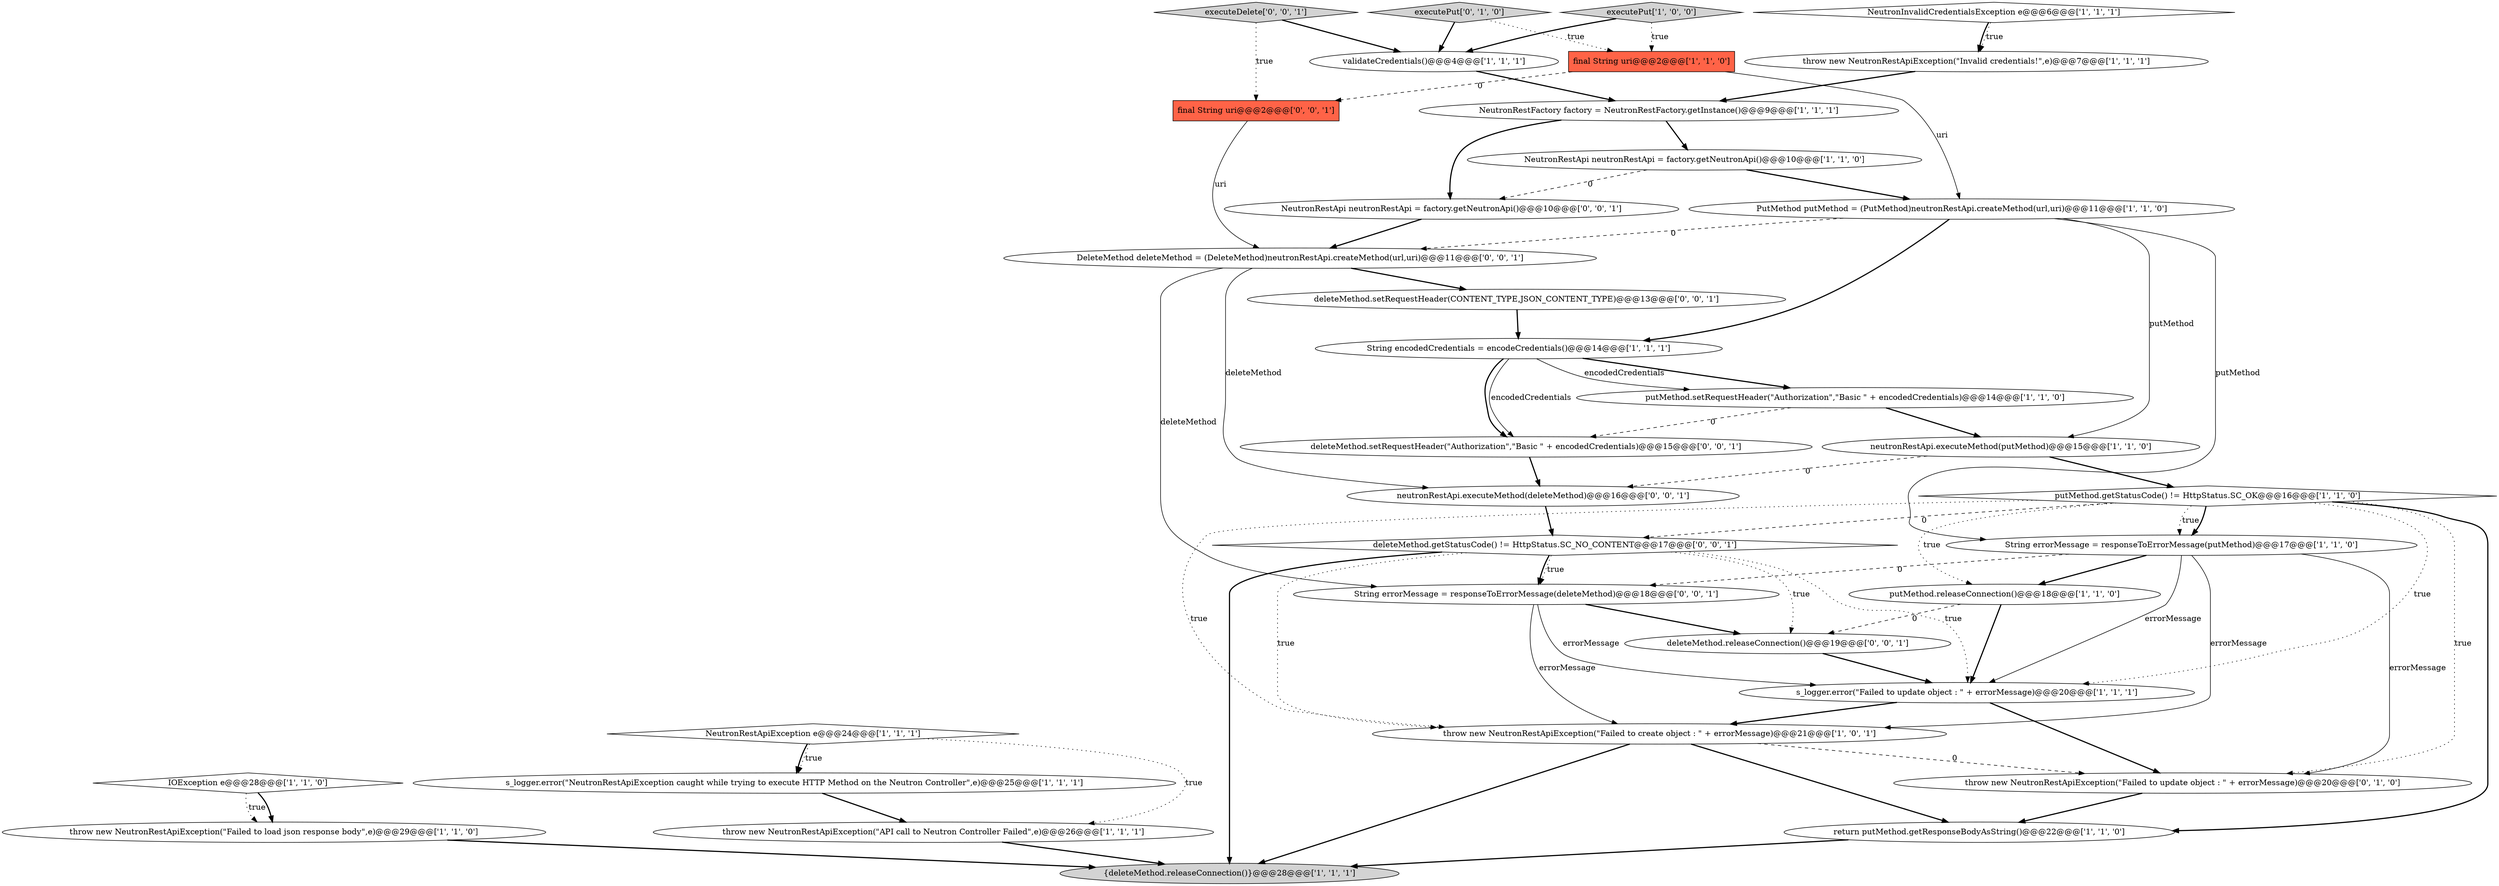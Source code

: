 digraph {
29 [style = filled, label = "final String uri@@@2@@@['0', '0', '1']", fillcolor = tomato, shape = box image = "AAA0AAABBB3BBB"];
27 [style = filled, label = "deleteMethod.setRequestHeader(\"Authorization\",\"Basic \" + encodedCredentials)@@@15@@@['0', '0', '1']", fillcolor = white, shape = ellipse image = "AAA0AAABBB3BBB"];
5 [style = filled, label = "String encodedCredentials = encodeCredentials()@@@14@@@['1', '1', '1']", fillcolor = white, shape = ellipse image = "AAA0AAABBB1BBB"];
8 [style = filled, label = "neutronRestApi.executeMethod(putMethod)@@@15@@@['1', '1', '0']", fillcolor = white, shape = ellipse image = "AAA0AAABBB1BBB"];
31 [style = filled, label = "deleteMethod.releaseConnection()@@@19@@@['0', '0', '1']", fillcolor = white, shape = ellipse image = "AAA0AAABBB3BBB"];
16 [style = filled, label = "final String uri@@@2@@@['1', '1', '0']", fillcolor = tomato, shape = box image = "AAA0AAABBB1BBB"];
20 [style = filled, label = "putMethod.setRequestHeader(\"Authorization\",\"Basic \" + encodedCredentials)@@@14@@@['1', '1', '0']", fillcolor = white, shape = ellipse image = "AAA0AAABBB1BBB"];
4 [style = filled, label = "throw new NeutronRestApiException(\"Invalid credentials!\",e)@@@7@@@['1', '1', '1']", fillcolor = white, shape = ellipse image = "AAA0AAABBB1BBB"];
23 [style = filled, label = "executePut['0', '1', '0']", fillcolor = lightgray, shape = diamond image = "AAA0AAABBB2BBB"];
1 [style = filled, label = "throw new NeutronRestApiException(\"Failed to load json response body\",e)@@@29@@@['1', '1', '0']", fillcolor = white, shape = ellipse image = "AAA0AAABBB1BBB"];
24 [style = filled, label = "throw new NeutronRestApiException(\"Failed to update object : \" + errorMessage)@@@20@@@['0', '1', '0']", fillcolor = white, shape = ellipse image = "AAA1AAABBB2BBB"];
9 [style = filled, label = "{deleteMethod.releaseConnection()}@@@28@@@['1', '1', '1']", fillcolor = lightgray, shape = ellipse image = "AAA0AAABBB1BBB"];
3 [style = filled, label = "return putMethod.getResponseBodyAsString()@@@22@@@['1', '1', '0']", fillcolor = white, shape = ellipse image = "AAA0AAABBB1BBB"];
21 [style = filled, label = "s_logger.error(\"Failed to update object : \" + errorMessage)@@@20@@@['1', '1', '1']", fillcolor = white, shape = ellipse image = "AAA0AAABBB1BBB"];
13 [style = filled, label = "putMethod.releaseConnection()@@@18@@@['1', '1', '0']", fillcolor = white, shape = ellipse image = "AAA0AAABBB1BBB"];
18 [style = filled, label = "String errorMessage = responseToErrorMessage(putMethod)@@@17@@@['1', '1', '0']", fillcolor = white, shape = ellipse image = "AAA0AAABBB1BBB"];
33 [style = filled, label = "DeleteMethod deleteMethod = (DeleteMethod)neutronRestApi.createMethod(url,uri)@@@11@@@['0', '0', '1']", fillcolor = white, shape = ellipse image = "AAA0AAABBB3BBB"];
11 [style = filled, label = "NeutronRestApi neutronRestApi = factory.getNeutronApi()@@@10@@@['1', '1', '0']", fillcolor = white, shape = ellipse image = "AAA0AAABBB1BBB"];
2 [style = filled, label = "throw new NeutronRestApiException(\"API call to Neutron Controller Failed\",e)@@@26@@@['1', '1', '1']", fillcolor = white, shape = ellipse image = "AAA0AAABBB1BBB"];
32 [style = filled, label = "NeutronRestApi neutronRestApi = factory.getNeutronApi()@@@10@@@['0', '0', '1']", fillcolor = white, shape = ellipse image = "AAA0AAABBB3BBB"];
34 [style = filled, label = "neutronRestApi.executeMethod(deleteMethod)@@@16@@@['0', '0', '1']", fillcolor = white, shape = ellipse image = "AAA0AAABBB3BBB"];
0 [style = filled, label = "s_logger.error(\"NeutronRestApiException caught while trying to execute HTTP Method on the Neutron Controller\",e)@@@25@@@['1', '1', '1']", fillcolor = white, shape = ellipse image = "AAA0AAABBB1BBB"];
25 [style = filled, label = "deleteMethod.setRequestHeader(CONTENT_TYPE,JSON_CONTENT_TYPE)@@@13@@@['0', '0', '1']", fillcolor = white, shape = ellipse image = "AAA0AAABBB3BBB"];
15 [style = filled, label = "validateCredentials()@@@4@@@['1', '1', '1']", fillcolor = white, shape = ellipse image = "AAA0AAABBB1BBB"];
30 [style = filled, label = "executeDelete['0', '0', '1']", fillcolor = lightgray, shape = diamond image = "AAA0AAABBB3BBB"];
17 [style = filled, label = "NeutronRestApiException e@@@24@@@['1', '1', '1']", fillcolor = white, shape = diamond image = "AAA0AAABBB1BBB"];
10 [style = filled, label = "throw new NeutronRestApiException(\"Failed to create object : \" + errorMessage)@@@21@@@['1', '0', '1']", fillcolor = white, shape = ellipse image = "AAA0AAABBB1BBB"];
7 [style = filled, label = "NeutronRestFactory factory = NeutronRestFactory.getInstance()@@@9@@@['1', '1', '1']", fillcolor = white, shape = ellipse image = "AAA0AAABBB1BBB"];
28 [style = filled, label = "String errorMessage = responseToErrorMessage(deleteMethod)@@@18@@@['0', '0', '1']", fillcolor = white, shape = ellipse image = "AAA0AAABBB3BBB"];
26 [style = filled, label = "deleteMethod.getStatusCode() != HttpStatus.SC_NO_CONTENT@@@17@@@['0', '0', '1']", fillcolor = white, shape = diamond image = "AAA0AAABBB3BBB"];
12 [style = filled, label = "PutMethod putMethod = (PutMethod)neutronRestApi.createMethod(url,uri)@@@11@@@['1', '1', '0']", fillcolor = white, shape = ellipse image = "AAA0AAABBB1BBB"];
14 [style = filled, label = "executePut['1', '0', '0']", fillcolor = lightgray, shape = diamond image = "AAA0AAABBB1BBB"];
19 [style = filled, label = "putMethod.getStatusCode() != HttpStatus.SC_OK@@@16@@@['1', '1', '0']", fillcolor = white, shape = diamond image = "AAA0AAABBB1BBB"];
6 [style = filled, label = "NeutronInvalidCredentialsException e@@@6@@@['1', '1', '1']", fillcolor = white, shape = diamond image = "AAA0AAABBB1BBB"];
22 [style = filled, label = "IOException e@@@28@@@['1', '1', '0']", fillcolor = white, shape = diamond image = "AAA0AAABBB1BBB"];
31->21 [style = bold, label=""];
19->3 [style = bold, label=""];
28->31 [style = bold, label=""];
19->21 [style = dotted, label="true"];
11->32 [style = dashed, label="0"];
12->33 [style = dashed, label="0"];
4->7 [style = bold, label=""];
11->12 [style = bold, label=""];
8->19 [style = bold, label=""];
6->4 [style = bold, label=""];
1->9 [style = bold, label=""];
23->15 [style = bold, label=""];
19->13 [style = dotted, label="true"];
17->0 [style = dotted, label="true"];
26->28 [style = dotted, label="true"];
13->21 [style = bold, label=""];
26->21 [style = dotted, label="true"];
30->15 [style = bold, label=""];
19->24 [style = dotted, label="true"];
10->9 [style = bold, label=""];
12->8 [style = solid, label="putMethod"];
28->21 [style = solid, label="errorMessage"];
18->13 [style = bold, label=""];
14->16 [style = dotted, label="true"];
20->8 [style = bold, label=""];
13->31 [style = dashed, label="0"];
19->10 [style = dotted, label="true"];
18->28 [style = dashed, label="0"];
30->29 [style = dotted, label="true"];
21->24 [style = bold, label=""];
7->11 [style = bold, label=""];
15->7 [style = bold, label=""];
26->9 [style = bold, label=""];
33->28 [style = solid, label="deleteMethod"];
21->10 [style = bold, label=""];
10->3 [style = bold, label=""];
19->18 [style = dotted, label="true"];
12->18 [style = solid, label="putMethod"];
26->10 [style = dotted, label="true"];
18->21 [style = solid, label="errorMessage"];
18->24 [style = solid, label="errorMessage"];
26->31 [style = dotted, label="true"];
2->9 [style = bold, label=""];
5->27 [style = solid, label="encodedCredentials"];
12->5 [style = bold, label=""];
7->32 [style = bold, label=""];
6->4 [style = dotted, label="true"];
10->24 [style = dashed, label="0"];
25->5 [style = bold, label=""];
19->26 [style = dashed, label="0"];
3->9 [style = bold, label=""];
24->3 [style = bold, label=""];
5->20 [style = bold, label=""];
5->27 [style = bold, label=""];
22->1 [style = dotted, label="true"];
17->2 [style = dotted, label="true"];
20->27 [style = dashed, label="0"];
26->28 [style = bold, label=""];
8->34 [style = dashed, label="0"];
0->2 [style = bold, label=""];
32->33 [style = bold, label=""];
27->34 [style = bold, label=""];
28->10 [style = solid, label="errorMessage"];
16->29 [style = dashed, label="0"];
29->33 [style = solid, label="uri"];
22->1 [style = bold, label=""];
19->18 [style = bold, label=""];
14->15 [style = bold, label=""];
33->25 [style = bold, label=""];
34->26 [style = bold, label=""];
23->16 [style = dotted, label="true"];
17->0 [style = bold, label=""];
16->12 [style = solid, label="uri"];
18->10 [style = solid, label="errorMessage"];
5->20 [style = solid, label="encodedCredentials"];
33->34 [style = solid, label="deleteMethod"];
}
